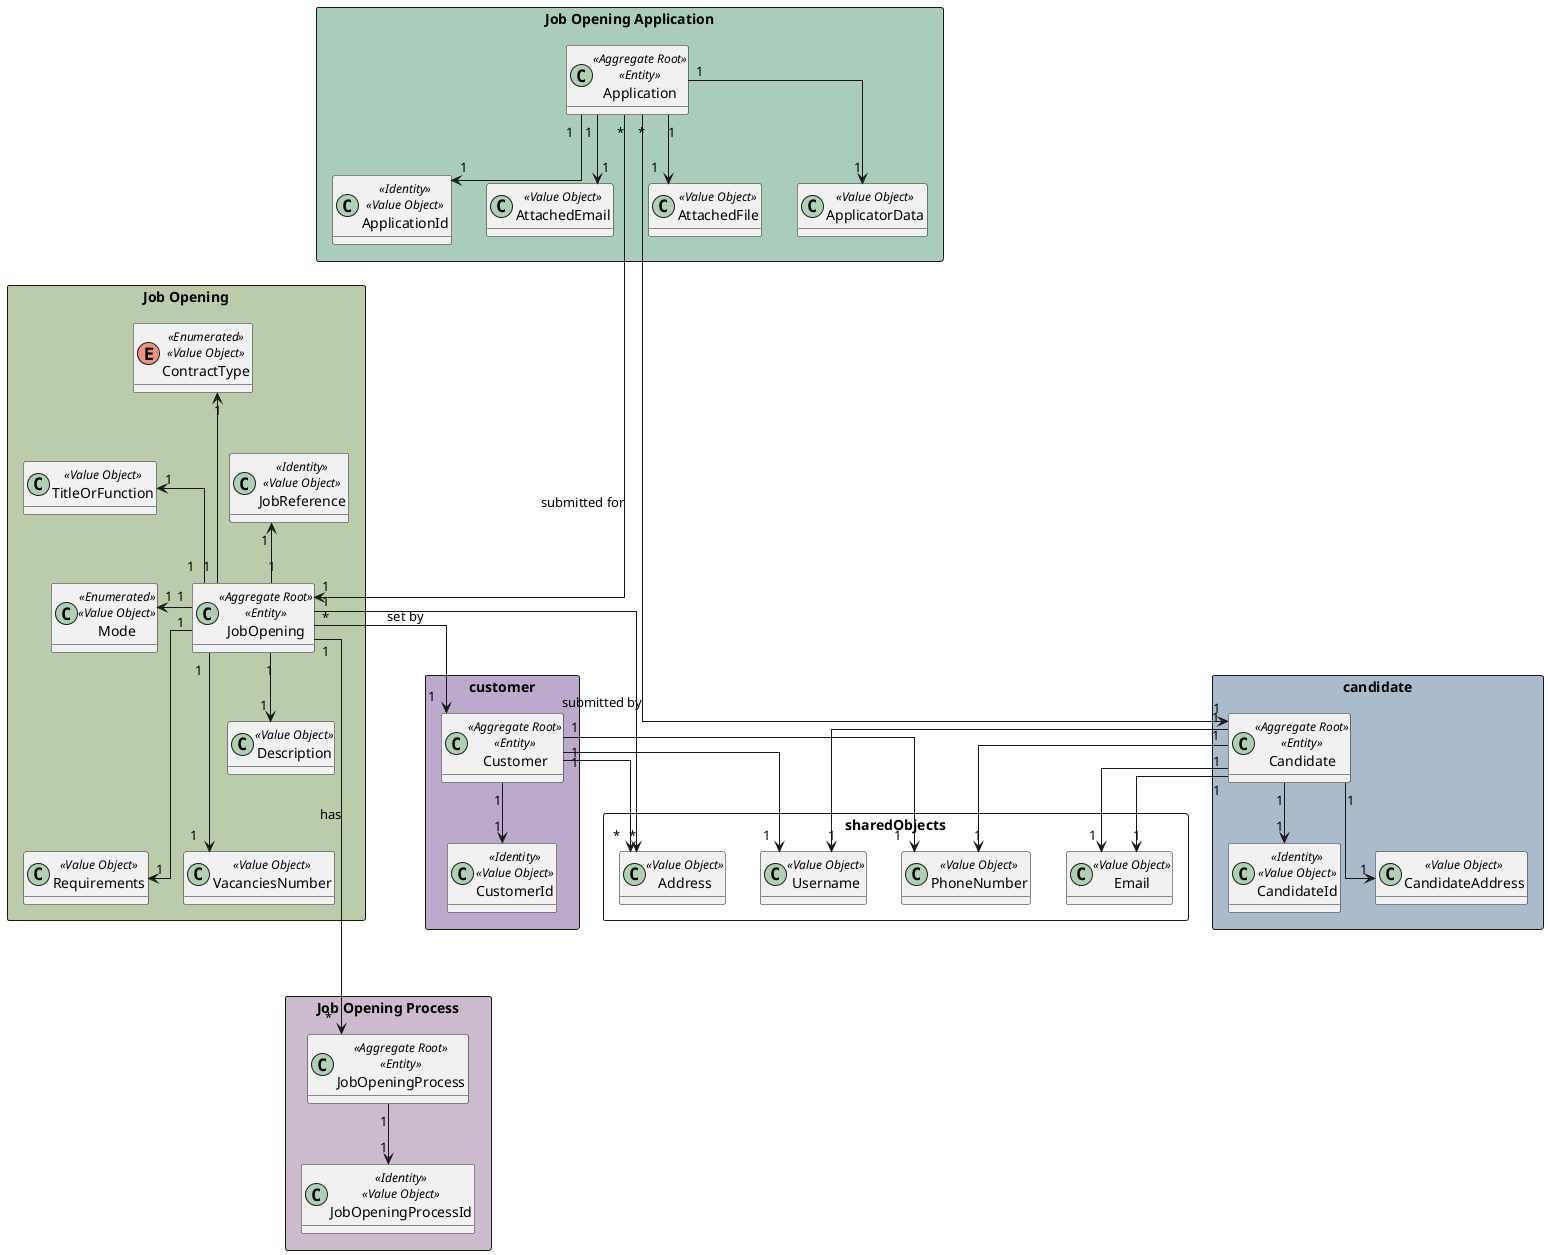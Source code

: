 @startuml
'https://plantuml.com/class-diagram

hide methods
skinparam linetype ortho



rectangle candidate #aabbcc{
    class Candidate<<Aggregate Root>><<Entity>>{}
    class CandidateId<<Identity>><<Value Object>>{
'        -id : Long
    }

    class CandidateAddress<<Value Object>>{
'        - address : String
    }
}


rectangle customer #bbaacc{
    class Customer <<Aggregate Root>><<Entity>>{
    }
    class CustomerId<<Identity>><<Value Object>>{
'        - id : Long
    }
}


rectangle sharedObjects {

    class Email <<Value Object>>
    class PhoneNumber <<Value Object>>
    class Username <<Value Object>>
    class Address <<Value Object>>

}



rectangle "Job Opening" #bbccaa {

    class JobOpening<<Aggregate Root>><<Entity>>{

    }

    class JobReference<<Identity>><<Value Object>>{
'        - sequenceId : id
'        - companyCode: String
    }

    class TitleOrFunction<<Value Object>>{
'        - epitaph : String
    }

    enum ContractType<<Enumerated>><<Value Object>>{
'        + FULL_TIME
'        + PART_TIME
    }

    class Mode<<Enumerated>><<Value Object>>{
'        + REMOTE
'        + HYBRID
'        + ON_SITE
    }


    class VacanciesNumber<<Value Object>>{
'        - numberOfVacancies : Integer
    }

    class Description<<Value Object>>{
'        - description : String
    }

    ''Maybe go to Interview Model
    class Requirements<<Value Object>>{
'        - title: String
'        - value : String
    }

}


rectangle "Job Opening Application" #aaccbb {

    class Application<<Aggregate Root>><<Entity>>{}

    class ApplicationId<<Identity>><<Value Object>>{
'        - id : Long
    }

    class AttachedEmail<<Value Object>>{
'        - text : String
    }

    class AttachedFile<<Value Object>>{
'        - orcText : String
'        - pathToFile: String
    }

    class ApplicatorData<<Value Object>>{

    }




}

rectangle "Job Opening Process" #ccbbcc{
    class JobOpeningProcess<<Aggregate Root>><<Entity>>{}
    class JobOpeningProcessId<<Identity>><<Value Object>>{
}

''rectangle interview #ccbbaa{


   '' class InterviewModel <<Aggregate Root>><<Entity>>{}

   '' class InterviewModelName<<Value Object>>{}

   '' abstract Question<<Entity>><<Prototype>>{}

   '' class TrueFalseQuestion<<Entity>> {}

   '' class ShortTextQuestion<<Entity>>  {}

   '' class SingleChoiceQuestion<<Entity>> {}

   '' class MultipleChoiceQuestion<<Entity>> {}

   '' class IntegerQuestion<<Entity>> {}

   '' class RealNumberQuestion<<Entity>> {}

   '' class DateQuestion<<Entity>> {}

   '' class TimeQuestion<<Entity>> {}

   '' class ScaleQuestion<<Entity>> {}

''}


JobOpening "1" -up-> "1" JobReference
JobOpening "1" -up-> "1" TitleOrFunction
JobOpening "1" --up-> "1" ContractType
JobOpening "1" -left-> "1" Mode
JobOpening "1" ---> "1" VacanciesNumber
JobOpening "1" --> "1" Description
JobOpening "1" ---> "1" Requirements
JobOpening "*" --> "1" Customer : set by

Candidate "1" --> "1" CandidateId
Candidate "1" --> "1" CandidateAddress


Application "1" --> "1" ApplicationId
Application "1" --> "1" AttachedEmail
Application "1" --> "1" AttachedFile
Application "1" --> "1" ApplicatorData
Application "*" -----> "1" JobOpening : submitted for
Application "*" -> "1" Candidate : submitted by


Customer "1" --> "1" CustomerId


JobOpeningProcess "1" --> "1" JobOpeningProcessId
JobOpening "1" -----> "*" JobOpeningProcess : has


''InterviewModel "1" -left-> "1" InterviewModelName : has
''InterviewModel "1" -down--> "*" Question : contains
''Question <|-- InterviewModel : belongs to


Candidate "1" --> "1" Username
Candidate "1" --> "1" PhoneNumber
Candidate "1" --> "1" Email


Customer "1" --> "1" Username
Customer "1" --> "1" PhoneNumber
Candidate "1" --> "1" Email

''RealNumberQuestion -up-|> Question
''ScaleQuestion -up-|> Question
''SingleChoiceQuestion --|> Question
''IntegerQuestion -up-|> Question
''TimeQuestion --|> Question
''ShortTextQuestion -left-|> Question
''TrueFalseQuestion --|> Question
''MultipleChoiceQuestion -up-|> Question
''DateQuestion --|> Question


Customer "1" --> "*" Address
JobOpening "1" --> "*" Address

@enduml